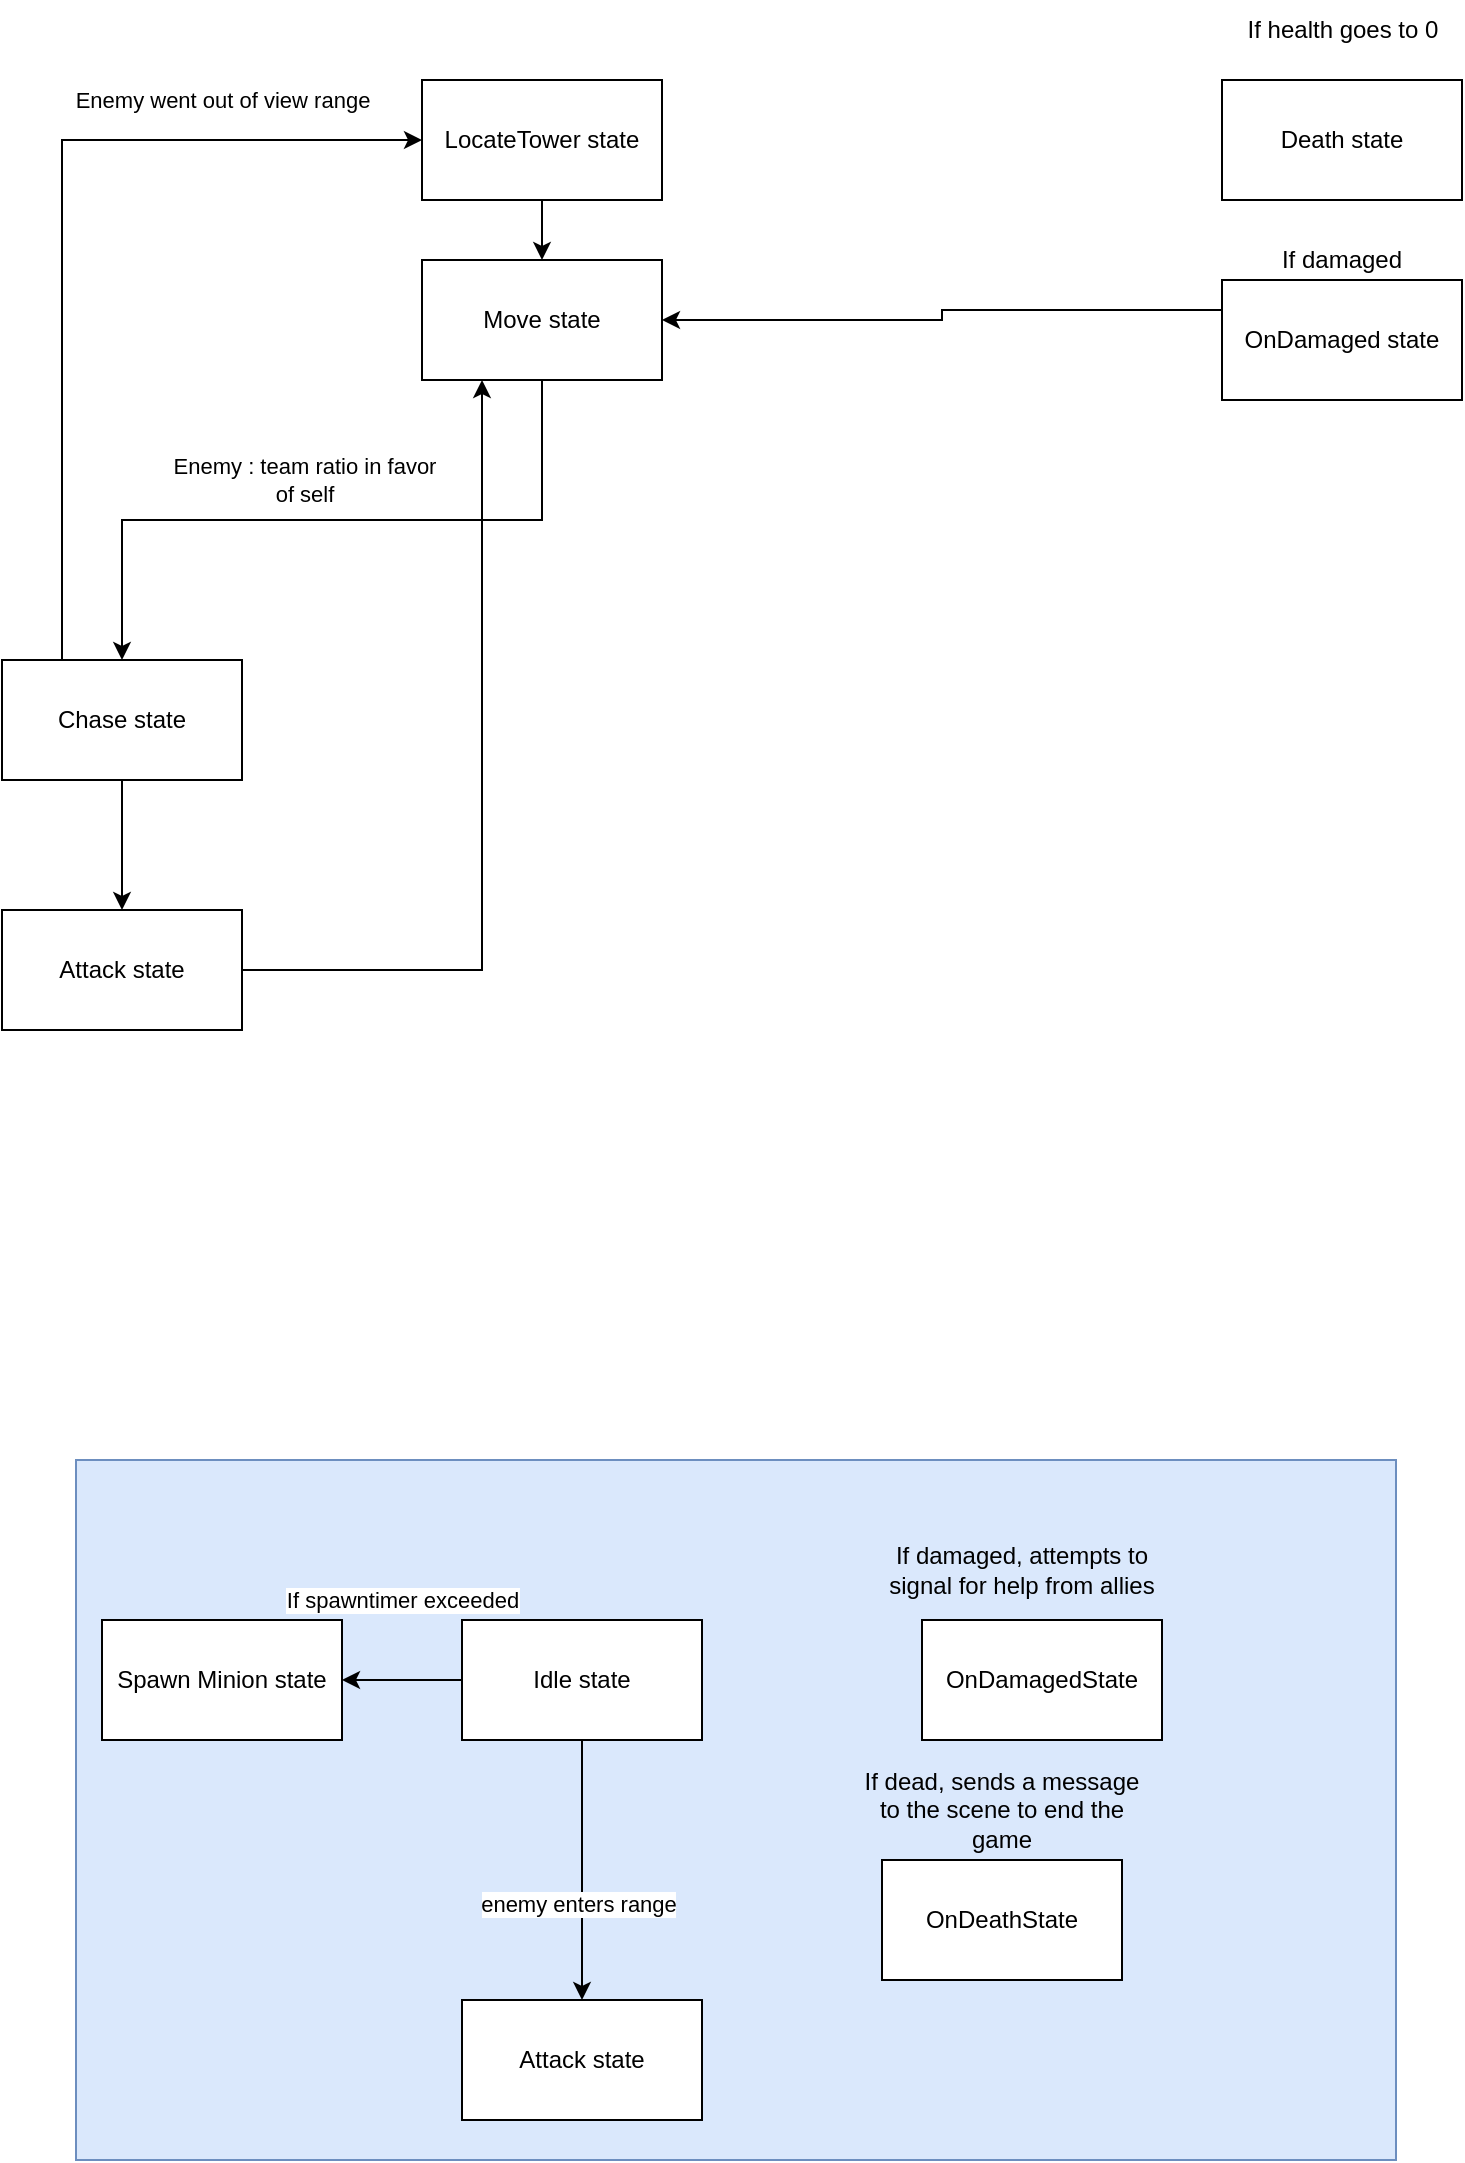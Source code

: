 <mxfile version="25.0.1">
  <diagram name="Page-1" id="lMTmRmjyhUbMDWZHtcbx">
    <mxGraphModel dx="884" dy="524" grid="1" gridSize="10" guides="1" tooltips="1" connect="1" arrows="1" fold="1" page="1" pageScale="1" pageWidth="827" pageHeight="1169" math="0" shadow="0">
      <root>
        <mxCell id="0" />
        <mxCell id="1" parent="0" />
        <mxCell id="k3BPN-bu7NdknagsuRA9-29" value="" style="rounded=0;whiteSpace=wrap;html=1;fillColor=#dae8fc;strokeColor=#6c8ebf;" vertex="1" parent="1">
          <mxGeometry x="167" y="800" width="660" height="350" as="geometry" />
        </mxCell>
        <mxCell id="k3BPN-bu7NdknagsuRA9-4" style="edgeStyle=orthogonalEdgeStyle;rounded=0;orthogonalLoop=1;jettySize=auto;html=1;exitX=0.5;exitY=1;exitDx=0;exitDy=0;entryX=0.5;entryY=0;entryDx=0;entryDy=0;" edge="1" parent="1" source="k3BPN-bu7NdknagsuRA9-1" target="k3BPN-bu7NdknagsuRA9-2">
          <mxGeometry relative="1" as="geometry" />
        </mxCell>
        <mxCell id="k3BPN-bu7NdknagsuRA9-10" value="Enemy : team ratio in favor&lt;div&gt;of self&lt;/div&gt;" style="edgeLabel;html=1;align=center;verticalAlign=middle;resizable=0;points=[];" vertex="1" connectable="0" parent="k3BPN-bu7NdknagsuRA9-4">
          <mxGeometry x="0.107" y="1" relative="1" as="geometry">
            <mxPoint x="4" y="-21" as="offset" />
          </mxGeometry>
        </mxCell>
        <mxCell id="k3BPN-bu7NdknagsuRA9-1" value="Move state" style="rounded=0;whiteSpace=wrap;html=1;" vertex="1" parent="1">
          <mxGeometry x="340" y="200" width="120" height="60" as="geometry" />
        </mxCell>
        <mxCell id="k3BPN-bu7NdknagsuRA9-9" style="edgeStyle=orthogonalEdgeStyle;rounded=0;orthogonalLoop=1;jettySize=auto;html=1;exitX=0.5;exitY=1;exitDx=0;exitDy=0;entryX=0.5;entryY=0;entryDx=0;entryDy=0;" edge="1" parent="1" source="k3BPN-bu7NdknagsuRA9-2" target="k3BPN-bu7NdknagsuRA9-8">
          <mxGeometry relative="1" as="geometry" />
        </mxCell>
        <mxCell id="k3BPN-bu7NdknagsuRA9-15" style="edgeStyle=orthogonalEdgeStyle;rounded=0;orthogonalLoop=1;jettySize=auto;html=1;exitX=0.25;exitY=0;exitDx=0;exitDy=0;entryX=0;entryY=0.5;entryDx=0;entryDy=0;" edge="1" parent="1" source="k3BPN-bu7NdknagsuRA9-2" target="k3BPN-bu7NdknagsuRA9-13">
          <mxGeometry relative="1" as="geometry" />
        </mxCell>
        <mxCell id="k3BPN-bu7NdknagsuRA9-16" value="Enemy went out of view range" style="edgeLabel;html=1;align=center;verticalAlign=middle;resizable=0;points=[];" vertex="1" connectable="0" parent="k3BPN-bu7NdknagsuRA9-15">
          <mxGeometry x="0.495" y="1" relative="1" as="geometry">
            <mxPoint x="11" y="-19" as="offset" />
          </mxGeometry>
        </mxCell>
        <mxCell id="k3BPN-bu7NdknagsuRA9-2" value="Chase state" style="rounded=0;whiteSpace=wrap;html=1;" vertex="1" parent="1">
          <mxGeometry x="130" y="400" width="120" height="60" as="geometry" />
        </mxCell>
        <mxCell id="k3BPN-bu7NdknagsuRA9-19" style="edgeStyle=orthogonalEdgeStyle;rounded=0;orthogonalLoop=1;jettySize=auto;html=1;exitX=1;exitY=0.5;exitDx=0;exitDy=0;entryX=0.25;entryY=1;entryDx=0;entryDy=0;" edge="1" parent="1" source="k3BPN-bu7NdknagsuRA9-8" target="k3BPN-bu7NdknagsuRA9-1">
          <mxGeometry relative="1" as="geometry" />
        </mxCell>
        <mxCell id="k3BPN-bu7NdknagsuRA9-8" value="Attack state" style="rounded=0;whiteSpace=wrap;html=1;" vertex="1" parent="1">
          <mxGeometry x="130" y="525" width="120" height="60" as="geometry" />
        </mxCell>
        <mxCell id="k3BPN-bu7NdknagsuRA9-18" style="edgeStyle=orthogonalEdgeStyle;rounded=0;orthogonalLoop=1;jettySize=auto;html=1;exitX=0.5;exitY=1;exitDx=0;exitDy=0;entryX=0.5;entryY=0;entryDx=0;entryDy=0;" edge="1" parent="1" source="k3BPN-bu7NdknagsuRA9-13" target="k3BPN-bu7NdknagsuRA9-1">
          <mxGeometry relative="1" as="geometry" />
        </mxCell>
        <mxCell id="k3BPN-bu7NdknagsuRA9-13" value="LocateTower state" style="rounded=0;whiteSpace=wrap;html=1;" vertex="1" parent="1">
          <mxGeometry x="340" y="110" width="120" height="60" as="geometry" />
        </mxCell>
        <mxCell id="k3BPN-bu7NdknagsuRA9-20" value="Death state" style="rounded=0;whiteSpace=wrap;html=1;" vertex="1" parent="1">
          <mxGeometry x="740" y="110" width="120" height="60" as="geometry" />
        </mxCell>
        <mxCell id="k3BPN-bu7NdknagsuRA9-21" value="If health goes to 0" style="text;html=1;align=center;verticalAlign=middle;resizable=0;points=[];autosize=1;strokeColor=none;fillColor=none;" vertex="1" parent="1">
          <mxGeometry x="740" y="70" width="120" height="30" as="geometry" />
        </mxCell>
        <mxCell id="k3BPN-bu7NdknagsuRA9-24" style="edgeStyle=orthogonalEdgeStyle;rounded=0;orthogonalLoop=1;jettySize=auto;html=1;exitX=0;exitY=0.25;exitDx=0;exitDy=0;entryX=1;entryY=0.5;entryDx=0;entryDy=0;" edge="1" parent="1" source="k3BPN-bu7NdknagsuRA9-22" target="k3BPN-bu7NdknagsuRA9-1">
          <mxGeometry relative="1" as="geometry" />
        </mxCell>
        <mxCell id="k3BPN-bu7NdknagsuRA9-22" value="OnDamaged state" style="rounded=0;whiteSpace=wrap;html=1;" vertex="1" parent="1">
          <mxGeometry x="740" y="210" width="120" height="60" as="geometry" />
        </mxCell>
        <mxCell id="k3BPN-bu7NdknagsuRA9-23" value="If damaged" style="text;html=1;align=center;verticalAlign=middle;whiteSpace=wrap;rounded=0;" vertex="1" parent="1">
          <mxGeometry x="755" y="180" width="90" height="40" as="geometry" />
        </mxCell>
        <mxCell id="k3BPN-bu7NdknagsuRA9-32" style="edgeStyle=orthogonalEdgeStyle;rounded=0;orthogonalLoop=1;jettySize=auto;html=1;exitX=0.5;exitY=1;exitDx=0;exitDy=0;entryX=0.5;entryY=0;entryDx=0;entryDy=0;" edge="1" parent="1" source="k3BPN-bu7NdknagsuRA9-30" target="k3BPN-bu7NdknagsuRA9-31">
          <mxGeometry relative="1" as="geometry" />
        </mxCell>
        <mxCell id="k3BPN-bu7NdknagsuRA9-33" value="enemy enters range" style="edgeLabel;html=1;align=center;verticalAlign=middle;resizable=0;points=[];" vertex="1" connectable="0" parent="k3BPN-bu7NdknagsuRA9-32">
          <mxGeometry x="0.263" y="-2" relative="1" as="geometry">
            <mxPoint as="offset" />
          </mxGeometry>
        </mxCell>
        <mxCell id="k3BPN-bu7NdknagsuRA9-37" style="edgeStyle=orthogonalEdgeStyle;rounded=0;orthogonalLoop=1;jettySize=auto;html=1;exitX=0;exitY=0.5;exitDx=0;exitDy=0;" edge="1" parent="1" source="k3BPN-bu7NdknagsuRA9-30" target="k3BPN-bu7NdknagsuRA9-36">
          <mxGeometry relative="1" as="geometry" />
        </mxCell>
        <mxCell id="k3BPN-bu7NdknagsuRA9-38" value="If spawntimer exceeded" style="edgeLabel;html=1;align=center;verticalAlign=middle;resizable=0;points=[];" vertex="1" connectable="0" parent="k3BPN-bu7NdknagsuRA9-37">
          <mxGeometry x="0.146" y="4" relative="1" as="geometry">
            <mxPoint x="4" y="-44" as="offset" />
          </mxGeometry>
        </mxCell>
        <mxCell id="k3BPN-bu7NdknagsuRA9-30" value="Idle state" style="rounded=0;whiteSpace=wrap;html=1;" vertex="1" parent="1">
          <mxGeometry x="360" y="880" width="120" height="60" as="geometry" />
        </mxCell>
        <mxCell id="k3BPN-bu7NdknagsuRA9-31" value="Attack state" style="rounded=0;whiteSpace=wrap;html=1;" vertex="1" parent="1">
          <mxGeometry x="360" y="1070" width="120" height="60" as="geometry" />
        </mxCell>
        <mxCell id="k3BPN-bu7NdknagsuRA9-34" value="OnDamagedState" style="rounded=0;whiteSpace=wrap;html=1;" vertex="1" parent="1">
          <mxGeometry x="590" y="880" width="120" height="60" as="geometry" />
        </mxCell>
        <mxCell id="k3BPN-bu7NdknagsuRA9-35" value="If damaged, attempts to signal for help from allies" style="text;html=1;align=center;verticalAlign=middle;whiteSpace=wrap;rounded=0;" vertex="1" parent="1">
          <mxGeometry x="570" y="840" width="140" height="30" as="geometry" />
        </mxCell>
        <mxCell id="k3BPN-bu7NdknagsuRA9-36" value="Spawn Minion state" style="rounded=0;whiteSpace=wrap;html=1;" vertex="1" parent="1">
          <mxGeometry x="180" y="880" width="120" height="60" as="geometry" />
        </mxCell>
        <mxCell id="k3BPN-bu7NdknagsuRA9-39" value="OnDeathState" style="rounded=0;whiteSpace=wrap;html=1;" vertex="1" parent="1">
          <mxGeometry x="570" y="1000" width="120" height="60" as="geometry" />
        </mxCell>
        <mxCell id="k3BPN-bu7NdknagsuRA9-41" value="If dead, sends a message to the scene to end the game" style="text;html=1;align=center;verticalAlign=middle;whiteSpace=wrap;rounded=0;" vertex="1" parent="1">
          <mxGeometry x="560" y="960" width="140" height="30" as="geometry" />
        </mxCell>
      </root>
    </mxGraphModel>
  </diagram>
</mxfile>
